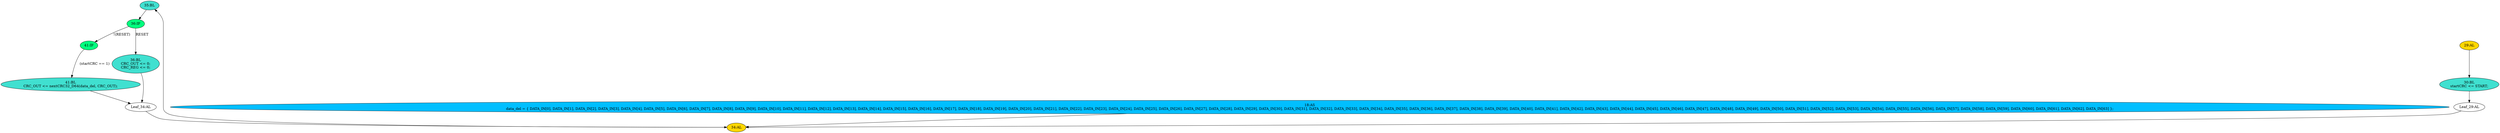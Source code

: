 strict digraph "compose( ,  )" {
	node [label="\N"];
	"35:BL"	 [ast="<pyverilog.vparser.ast.Block object at 0x7f218ebc6d50>",
		fillcolor=turquoise,
		label="35:BL",
		statements="[]",
		style=filled,
		typ=Block];
	"36:IF"	 [ast="<pyverilog.vparser.ast.IfStatement object at 0x7f218efd0150>",
		fillcolor=springgreen,
		label="36:IF",
		statements="[]",
		style=filled,
		typ=IfStatement];
	"35:BL" -> "36:IF"	 [cond="[]",
		lineno=None];
	"Leaf_34:AL"	 [def_var="['CRC_OUT', 'CRC_REG']",
		label="Leaf_34:AL"];
	"34:AL"	 [ast="<pyverilog.vparser.ast.Always object at 0x7f218ebc6d90>",
		clk_sens=True,
		fillcolor=gold,
		label="34:AL",
		sens="['CLK', 'RESET']",
		statements="[]",
		style=filled,
		typ=Always,
		use_var="['RESET', 'CRC_OUT', 'startCRC', 'nextCRC32_D64', 'data_del']"];
	"Leaf_34:AL" -> "34:AL";
	"18:AS"	 [ast="<pyverilog.vparser.ast.Assign object at 0x7f218ebc6790>",
		def_var="['data_del']",
		fillcolor=deepskyblue,
		label="18:AS
data_del = { DATA_IN[0], DATA_IN[1], DATA_IN[2], DATA_IN[3], DATA_IN[4], DATA_IN[5], DATA_IN[6], DATA_IN[7], DATA_IN[8], DATA_\
IN[9], DATA_IN[10], DATA_IN[11], DATA_IN[12], DATA_IN[13], DATA_IN[14], DATA_IN[15], DATA_IN[16], DATA_IN[17], DATA_IN[18], DATA_\
IN[19], DATA_IN[20], DATA_IN[21], DATA_IN[22], DATA_IN[23], DATA_IN[24], DATA_IN[25], DATA_IN[26], DATA_IN[27], DATA_IN[28], DATA_\
IN[29], DATA_IN[30], DATA_IN[31], DATA_IN[32], DATA_IN[33], DATA_IN[34], DATA_IN[35], DATA_IN[36], DATA_IN[37], DATA_IN[38], DATA_\
IN[39], DATA_IN[40], DATA_IN[41], DATA_IN[42], DATA_IN[43], DATA_IN[44], DATA_IN[45], DATA_IN[46], DATA_IN[47], DATA_IN[48], DATA_\
IN[49], DATA_IN[50], DATA_IN[51], DATA_IN[52], DATA_IN[53], DATA_IN[54], DATA_IN[55], DATA_IN[56], DATA_IN[57], DATA_IN[58], DATA_\
IN[59], DATA_IN[60], DATA_IN[61], DATA_IN[62], DATA_IN[63] };",
		statements="[]",
		style=filled,
		typ=Assign,
		use_var="['DATA_IN', 'DATA_IN', 'DATA_IN', 'DATA_IN', 'DATA_IN', 'DATA_IN', 'DATA_IN', 'DATA_IN', 'DATA_IN', 'DATA_IN', 'DATA_IN', 'DATA_\
IN', 'DATA_IN', 'DATA_IN', 'DATA_IN', 'DATA_IN', 'DATA_IN', 'DATA_IN', 'DATA_IN', 'DATA_IN', 'DATA_IN', 'DATA_IN', 'DATA_IN', 'DATA_\
IN', 'DATA_IN', 'DATA_IN', 'DATA_IN', 'DATA_IN', 'DATA_IN', 'DATA_IN', 'DATA_IN', 'DATA_IN', 'DATA_IN', 'DATA_IN', 'DATA_IN', 'DATA_\
IN', 'DATA_IN', 'DATA_IN', 'DATA_IN', 'DATA_IN', 'DATA_IN', 'DATA_IN', 'DATA_IN', 'DATA_IN', 'DATA_IN', 'DATA_IN', 'DATA_IN', 'DATA_\
IN', 'DATA_IN', 'DATA_IN', 'DATA_IN', 'DATA_IN', 'DATA_IN', 'DATA_IN', 'DATA_IN', 'DATA_IN', 'DATA_IN', 'DATA_IN', 'DATA_IN', 'DATA_\
IN', 'DATA_IN', 'DATA_IN', 'DATA_IN', 'DATA_IN']"];
	"18:AS" -> "34:AL";
	"41:IF"	 [ast="<pyverilog.vparser.ast.IfStatement object at 0x7f218efd0290>",
		fillcolor=springgreen,
		label="41:IF",
		statements="[]",
		style=filled,
		typ=IfStatement];
	"36:IF" -> "41:IF"	 [cond="['RESET']",
		label="!(RESET)",
		lineno=36];
	"36:BL"	 [ast="<pyverilog.vparser.ast.Block object at 0x7f218ebc6f10>",
		fillcolor=turquoise,
		label="36:BL
CRC_OUT <= 0;
CRC_REG <= 0;",
		statements="[<pyverilog.vparser.ast.NonblockingSubstitution object at 0x7f218ebc6f50>, <pyverilog.vparser.ast.NonblockingSubstitution object \
at 0x7f218efd00d0>]",
		style=filled,
		typ=Block];
	"36:IF" -> "36:BL"	 [cond="['RESET']",
		label=RESET,
		lineno=36];
	"30:BL"	 [ast="<pyverilog.vparser.ast.Block object at 0x7f218ebc68d0>",
		fillcolor=turquoise,
		label="30:BL
startCRC <= START;",
		statements="[<pyverilog.vparser.ast.NonblockingSubstitution object at 0x7f218ebc6ad0>]",
		style=filled,
		typ=Block];
	"Leaf_29:AL"	 [def_var="['startCRC']",
		label="Leaf_29:AL"];
	"30:BL" -> "Leaf_29:AL"	 [cond="[]",
		lineno=None];
	"34:AL" -> "35:BL"	 [cond="[]",
		lineno=None];
	"41:BL"	 [ast="<pyverilog.vparser.ast.Block object at 0x7f218efd02d0>",
		fillcolor=turquoise,
		label="41:BL
CRC_OUT <= nextCRC32_D64(data_del, CRC_OUT);",
		statements="[<pyverilog.vparser.ast.NonblockingSubstitution object at 0x7f218efd0510>]",
		style=filled,
		typ=Block];
	"41:BL" -> "Leaf_34:AL"	 [cond="[]",
		lineno=None];
	"41:IF" -> "41:BL"	 [cond="['startCRC']",
		label="(startCRC == 1)",
		lineno=41];
	"Leaf_29:AL" -> "34:AL";
	"36:BL" -> "Leaf_34:AL"	 [cond="[]",
		lineno=None];
	"29:AL"	 [ast="<pyverilog.vparser.ast.Always object at 0x7f218ebc6a10>",
		clk_sens=False,
		fillcolor=gold,
		label="29:AL",
		sens="['START']",
		statements="[]",
		style=filled,
		typ=Always,
		use_var="['START']"];
	"29:AL" -> "30:BL"	 [cond="[]",
		lineno=None];
}

